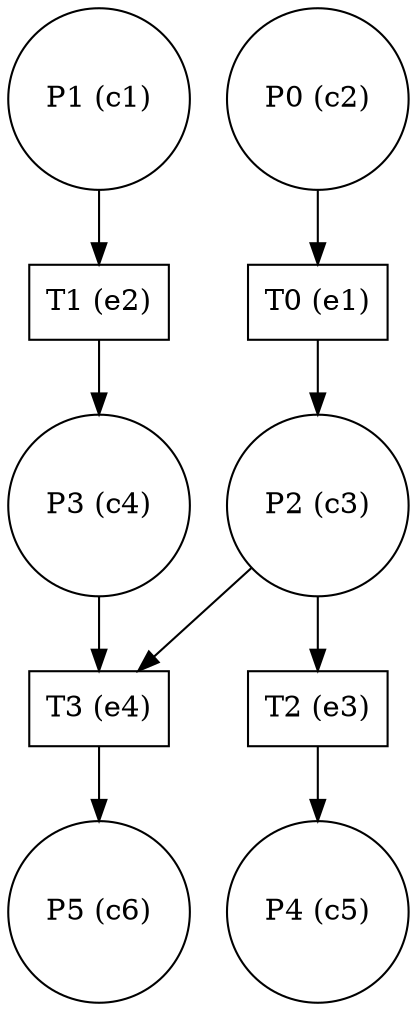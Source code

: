 digraph test {
  c1 -> e2;
  c2 -> e1;
  e1 -> c3;
  c3 -> e4;
  c3 -> e3;
  e2 -> c4;
  c4 -> e4;
  e3 -> c5;
  e4 -> c6;
  c1 [label="P1 (c1)" shape=circle];
  c2 [label="P0 (c2)" shape=circle];
  c3 [label="P2 (c3)" shape=circle];
  c4 [label="P3 (c4)" shape=circle];
  c5 [label="P4 (c5)" shape=circle];
  c6 [label="P5 (c6)" shape=circle];
  e1 [label="T0 (e1)" shape=box];
  e2 [label="T1 (e2)" shape=box];
  e3 [label="T2 (e3)" shape=box];
  e4 [label="T3 (e4)" shape=box];
}
